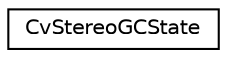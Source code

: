 digraph "Graphical Class Hierarchy"
{
 // LATEX_PDF_SIZE
  edge [fontname="Helvetica",fontsize="10",labelfontname="Helvetica",labelfontsize="10"];
  node [fontname="Helvetica",fontsize="10",shape=record];
  rankdir="LR";
  Node0 [label="CvStereoGCState",height=0.2,width=0.4,color="black", fillcolor="white", style="filled",URL="$struct_cv_stereo_g_c_state.html",tooltip=" "];
}
